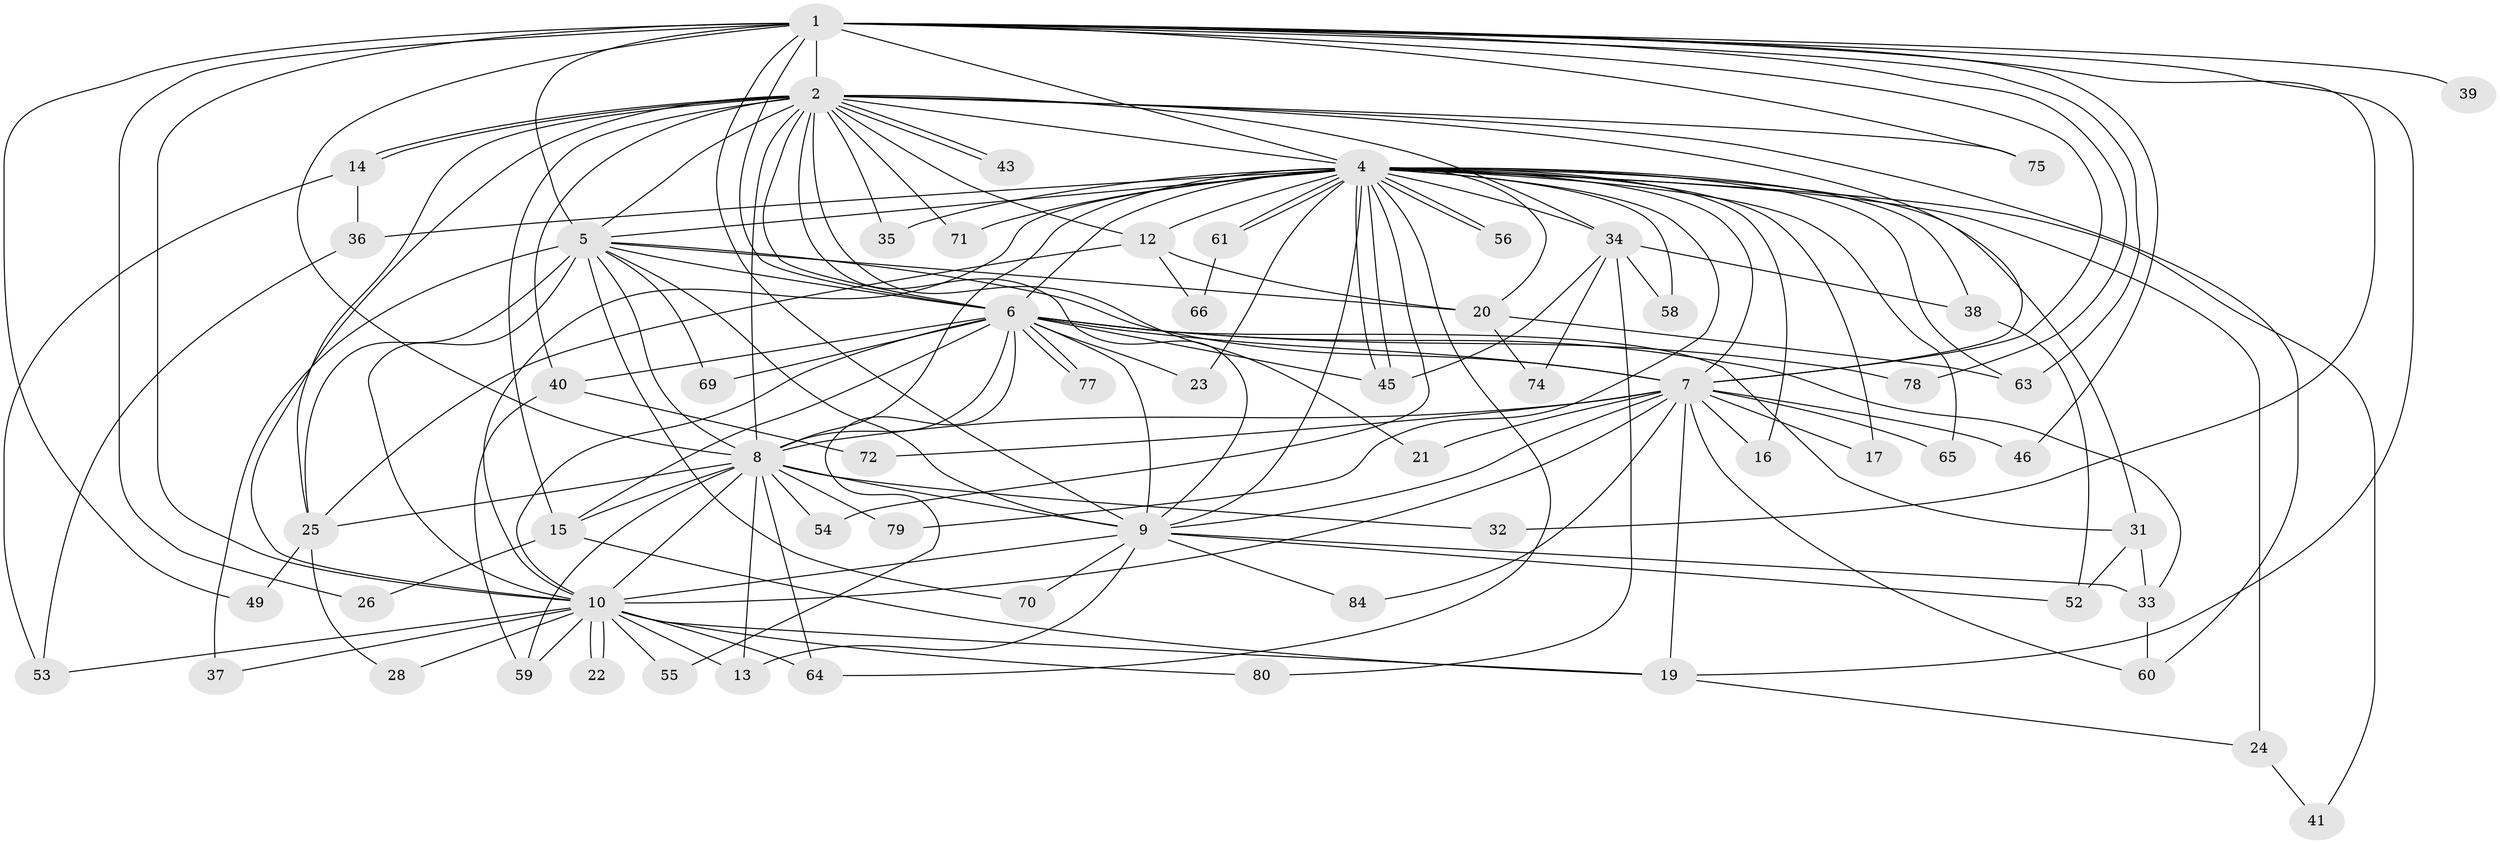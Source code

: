 // Generated by graph-tools (version 1.1) at 2025/51/02/27/25 19:51:49]
// undirected, 63 vertices, 159 edges
graph export_dot {
graph [start="1"]
  node [color=gray90,style=filled];
  1 [super="+3"];
  2 [super="+29"];
  4 [super="+11"];
  5 [super="+18"];
  6 [super="+47"];
  7 [super="+42"];
  8 [super="+50"];
  9 [super="+68"];
  10 [super="+27"];
  12 [super="+73"];
  13 [super="+86"];
  14;
  15 [super="+44"];
  16;
  17;
  19 [super="+30"];
  20 [super="+85"];
  21;
  22;
  23;
  24;
  25 [super="+48"];
  26;
  28;
  31;
  32;
  33 [super="+51"];
  34 [super="+76"];
  35;
  36;
  37;
  38;
  39;
  40;
  41;
  43;
  45 [super="+57"];
  46;
  49;
  52;
  53 [super="+83"];
  54;
  55;
  56;
  58;
  59 [super="+62"];
  60 [super="+81"];
  61;
  63 [super="+67"];
  64 [super="+82"];
  65;
  66;
  69;
  70;
  71;
  72;
  74;
  75;
  77;
  78;
  79;
  80;
  84;
  1 -- 2 [weight=2];
  1 -- 4 [weight=2];
  1 -- 5 [weight=2];
  1 -- 6 [weight=2];
  1 -- 7 [weight=2];
  1 -- 8 [weight=2];
  1 -- 9 [weight=2];
  1 -- 10 [weight=2];
  1 -- 26;
  1 -- 39 [weight=2];
  1 -- 46;
  1 -- 49;
  1 -- 32;
  1 -- 75;
  1 -- 78;
  1 -- 19;
  1 -- 63;
  2 -- 4;
  2 -- 5;
  2 -- 6 [weight=2];
  2 -- 7;
  2 -- 8;
  2 -- 9;
  2 -- 10;
  2 -- 12;
  2 -- 14;
  2 -- 14;
  2 -- 21;
  2 -- 25;
  2 -- 34;
  2 -- 35;
  2 -- 40;
  2 -- 43;
  2 -- 43;
  2 -- 60;
  2 -- 75;
  2 -- 71;
  2 -- 15;
  4 -- 5 [weight=2];
  4 -- 6;
  4 -- 7;
  4 -- 8;
  4 -- 9;
  4 -- 10 [weight=2];
  4 -- 12 [weight=2];
  4 -- 16;
  4 -- 17;
  4 -- 20;
  4 -- 23;
  4 -- 24;
  4 -- 34;
  4 -- 35;
  4 -- 36;
  4 -- 38;
  4 -- 41;
  4 -- 45;
  4 -- 45;
  4 -- 54;
  4 -- 56;
  4 -- 56;
  4 -- 58;
  4 -- 61;
  4 -- 61;
  4 -- 63;
  4 -- 64;
  4 -- 65;
  4 -- 71;
  4 -- 79;
  4 -- 31;
  5 -- 6;
  5 -- 7;
  5 -- 8;
  5 -- 9;
  5 -- 10;
  5 -- 25;
  5 -- 37;
  5 -- 69;
  5 -- 70;
  5 -- 20;
  6 -- 7;
  6 -- 8;
  6 -- 9;
  6 -- 10;
  6 -- 15;
  6 -- 23;
  6 -- 31;
  6 -- 33;
  6 -- 40;
  6 -- 55;
  6 -- 69;
  6 -- 77;
  6 -- 77;
  6 -- 78;
  6 -- 45;
  7 -- 8;
  7 -- 9 [weight=2];
  7 -- 10 [weight=2];
  7 -- 16;
  7 -- 17;
  7 -- 19;
  7 -- 21;
  7 -- 65;
  7 -- 84;
  7 -- 72;
  7 -- 60;
  7 -- 46;
  8 -- 9;
  8 -- 10;
  8 -- 13;
  8 -- 15;
  8 -- 32;
  8 -- 79;
  8 -- 25;
  8 -- 59;
  8 -- 54;
  8 -- 64;
  9 -- 10;
  9 -- 13;
  9 -- 33;
  9 -- 70;
  9 -- 84;
  9 -- 52;
  10 -- 19;
  10 -- 22;
  10 -- 22;
  10 -- 28;
  10 -- 37;
  10 -- 53;
  10 -- 55;
  10 -- 59;
  10 -- 64;
  10 -- 80;
  10 -- 13;
  12 -- 20;
  12 -- 66;
  12 -- 25;
  14 -- 36;
  14 -- 53;
  15 -- 26;
  15 -- 19;
  19 -- 24;
  20 -- 63;
  20 -- 74;
  24 -- 41;
  25 -- 28;
  25 -- 49;
  31 -- 52;
  31 -- 33;
  33 -- 60;
  34 -- 38;
  34 -- 58;
  34 -- 74;
  34 -- 80;
  34 -- 45;
  36 -- 53;
  38 -- 52;
  40 -- 72;
  40 -- 59;
  61 -- 66;
}
